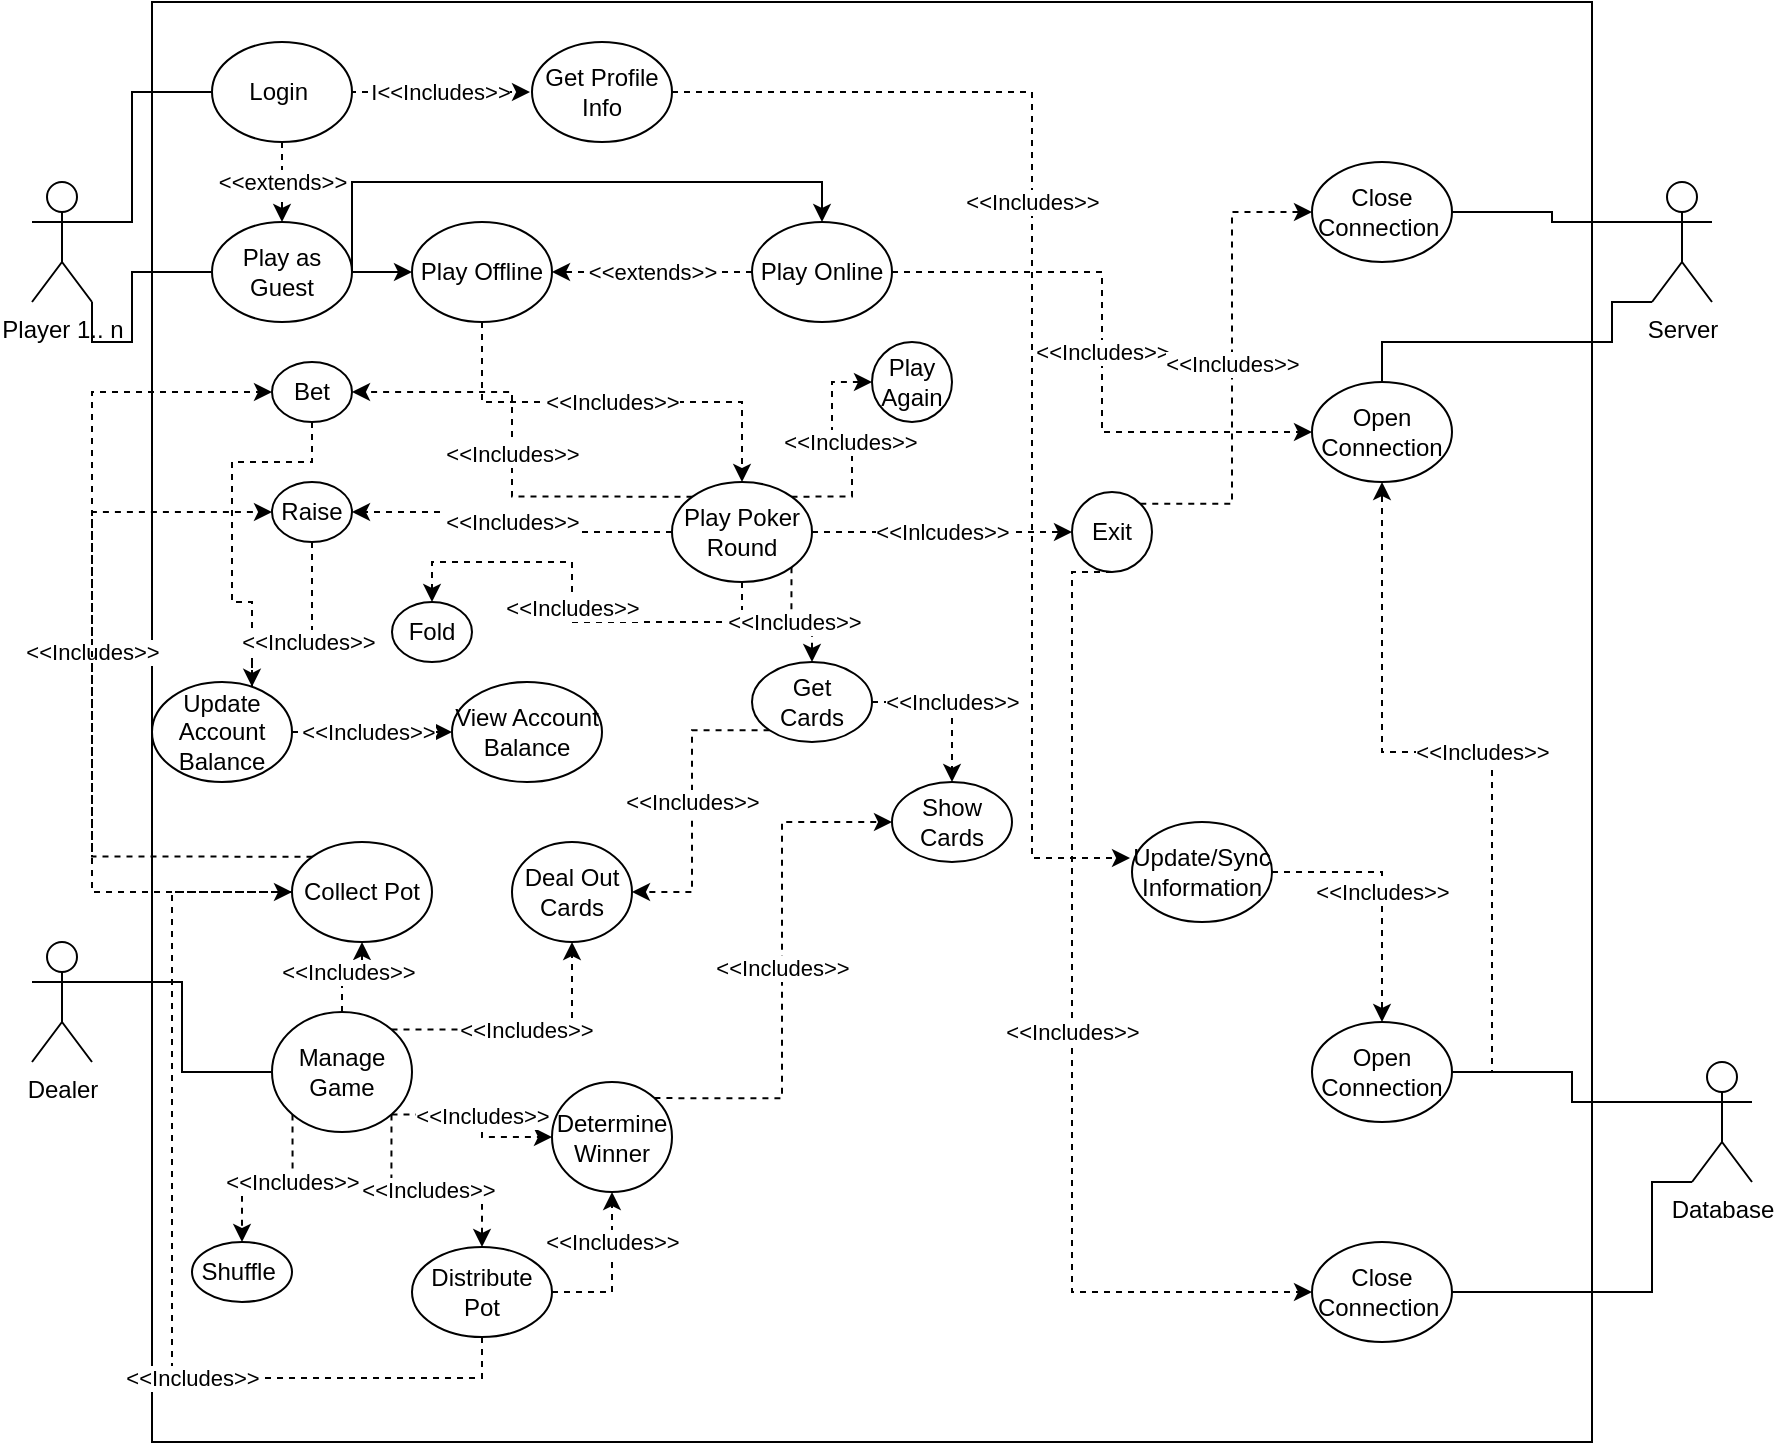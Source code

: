 <mxfile version="15.1.4" type="github">
  <diagram id="O6O2J_errK37iS46mLHn" name="Page-1">
    <mxGraphModel dx="1422" dy="794" grid="1" gridSize="10" guides="1" tooltips="1" connect="1" arrows="1" fold="1" page="1" pageScale="1" pageWidth="850" pageHeight="1100" math="0" shadow="0">
      <root>
        <mxCell id="0" />
        <mxCell id="1" parent="0" />
        <mxCell id="134Zh-T7caYlASl5vwI8-1" value="" style="whiteSpace=wrap;html=1;aspect=fixed;gradientColor=#ffffff;" vertex="1" parent="1">
          <mxGeometry x="80" y="30" width="720" height="720" as="geometry" />
        </mxCell>
        <mxCell id="134Zh-T7caYlASl5vwI8-24" style="edgeStyle=orthogonalEdgeStyle;rounded=0;orthogonalLoop=1;jettySize=auto;html=1;exitX=1;exitY=1;exitDx=0;exitDy=0;exitPerimeter=0;endArrow=none;endFill=0;" edge="1" parent="1" source="134Zh-T7caYlASl5vwI8-2" target="134Zh-T7caYlASl5vwI8-12">
          <mxGeometry relative="1" as="geometry">
            <Array as="points">
              <mxPoint x="50" y="200" />
              <mxPoint x="70" y="200" />
              <mxPoint x="70" y="165" />
            </Array>
          </mxGeometry>
        </mxCell>
        <mxCell id="134Zh-T7caYlASl5vwI8-25" style="edgeStyle=orthogonalEdgeStyle;rounded=0;orthogonalLoop=1;jettySize=auto;html=1;exitX=1;exitY=0.333;exitDx=0;exitDy=0;exitPerimeter=0;entryX=0;entryY=0.5;entryDx=0;entryDy=0;endArrow=none;endFill=0;" edge="1" parent="1" source="134Zh-T7caYlASl5vwI8-2" target="134Zh-T7caYlASl5vwI8-11">
          <mxGeometry relative="1" as="geometry">
            <Array as="points">
              <mxPoint x="70" y="140" />
              <mxPoint x="70" y="75" />
            </Array>
          </mxGeometry>
        </mxCell>
        <mxCell id="134Zh-T7caYlASl5vwI8-2" value="Player 1.. n" style="shape=umlActor;verticalLabelPosition=bottom;verticalAlign=top;html=1;outlineConnect=0;" vertex="1" parent="1">
          <mxGeometry x="20" y="120" width="30" height="60" as="geometry" />
        </mxCell>
        <mxCell id="134Zh-T7caYlASl5vwI8-60" style="edgeStyle=orthogonalEdgeStyle;rounded=0;orthogonalLoop=1;jettySize=auto;html=1;exitX=1;exitY=0.333;exitDx=0;exitDy=0;exitPerimeter=0;endArrow=none;endFill=0;" edge="1" parent="1" source="134Zh-T7caYlASl5vwI8-3" target="134Zh-T7caYlASl5vwI8-57">
          <mxGeometry relative="1" as="geometry" />
        </mxCell>
        <mxCell id="134Zh-T7caYlASl5vwI8-3" value="Dealer" style="shape=umlActor;verticalLabelPosition=bottom;verticalAlign=top;html=1;outlineConnect=0;" vertex="1" parent="1">
          <mxGeometry x="20" y="500" width="30" height="60" as="geometry" />
        </mxCell>
        <mxCell id="134Zh-T7caYlASl5vwI8-19" style="edgeStyle=orthogonalEdgeStyle;rounded=0;orthogonalLoop=1;jettySize=auto;html=1;exitX=0;exitY=1;exitDx=0;exitDy=0;exitPerimeter=0;endArrow=none;endFill=0;" edge="1" parent="1" source="134Zh-T7caYlASl5vwI8-4" target="134Zh-T7caYlASl5vwI8-6">
          <mxGeometry relative="1" as="geometry">
            <Array as="points">
              <mxPoint x="810" y="180" />
              <mxPoint x="810" y="200" />
              <mxPoint x="695" y="200" />
            </Array>
          </mxGeometry>
        </mxCell>
        <mxCell id="134Zh-T7caYlASl5vwI8-21" style="edgeStyle=orthogonalEdgeStyle;rounded=0;orthogonalLoop=1;jettySize=auto;html=1;exitX=0;exitY=0.333;exitDx=0;exitDy=0;exitPerimeter=0;endArrow=none;endFill=0;" edge="1" parent="1" source="134Zh-T7caYlASl5vwI8-4" target="134Zh-T7caYlASl5vwI8-7">
          <mxGeometry relative="1" as="geometry" />
        </mxCell>
        <mxCell id="134Zh-T7caYlASl5vwI8-4" value="Server" style="shape=umlActor;verticalLabelPosition=bottom;verticalAlign=top;html=1;outlineConnect=0;" vertex="1" parent="1">
          <mxGeometry x="830" y="120" width="30" height="60" as="geometry" />
        </mxCell>
        <mxCell id="134Zh-T7caYlASl5vwI8-22" style="edgeStyle=orthogonalEdgeStyle;rounded=0;orthogonalLoop=1;jettySize=auto;html=1;exitX=0;exitY=0.333;exitDx=0;exitDy=0;exitPerimeter=0;endArrow=none;endFill=0;" edge="1" parent="1" source="134Zh-T7caYlASl5vwI8-5" target="134Zh-T7caYlASl5vwI8-8">
          <mxGeometry relative="1" as="geometry" />
        </mxCell>
        <mxCell id="134Zh-T7caYlASl5vwI8-23" style="edgeStyle=orthogonalEdgeStyle;rounded=0;orthogonalLoop=1;jettySize=auto;html=1;exitX=0;exitY=1;exitDx=0;exitDy=0;exitPerimeter=0;entryX=1;entryY=0.5;entryDx=0;entryDy=0;endArrow=none;endFill=0;" edge="1" parent="1" source="134Zh-T7caYlASl5vwI8-5" target="134Zh-T7caYlASl5vwI8-10">
          <mxGeometry relative="1" as="geometry">
            <Array as="points">
              <mxPoint x="830" y="620" />
              <mxPoint x="830" y="675" />
            </Array>
          </mxGeometry>
        </mxCell>
        <mxCell id="134Zh-T7caYlASl5vwI8-5" value="Database" style="shape=umlActor;verticalLabelPosition=bottom;verticalAlign=top;html=1;outlineConnect=0;" vertex="1" parent="1">
          <mxGeometry x="850" y="560" width="30" height="60" as="geometry" />
        </mxCell>
        <mxCell id="134Zh-T7caYlASl5vwI8-6" value="Open Connection" style="ellipse;whiteSpace=wrap;html=1;" vertex="1" parent="1">
          <mxGeometry x="660" y="220" width="70" height="50" as="geometry" />
        </mxCell>
        <mxCell id="134Zh-T7caYlASl5vwI8-7" value="Close Connection&amp;nbsp;" style="ellipse;whiteSpace=wrap;html=1;" vertex="1" parent="1">
          <mxGeometry x="660" y="110" width="70" height="50" as="geometry" />
        </mxCell>
        <mxCell id="134Zh-T7caYlASl5vwI8-18" value="&amp;lt;&amp;lt;Includes&amp;gt;&amp;gt;" style="edgeStyle=orthogonalEdgeStyle;rounded=0;orthogonalLoop=1;jettySize=auto;html=1;dashed=1;exitX=1;exitY=0.5;exitDx=0;exitDy=0;" edge="1" parent="1" source="134Zh-T7caYlASl5vwI8-8" target="134Zh-T7caYlASl5vwI8-6">
          <mxGeometry relative="1" as="geometry" />
        </mxCell>
        <mxCell id="134Zh-T7caYlASl5vwI8-8" value="Open Connection" style="ellipse;whiteSpace=wrap;html=1;" vertex="1" parent="1">
          <mxGeometry x="660" y="540" width="70" height="50" as="geometry" />
        </mxCell>
        <mxCell id="134Zh-T7caYlASl5vwI8-16" value="&amp;lt;&amp;lt;Includes&amp;gt;&amp;gt;" style="edgeStyle=orthogonalEdgeStyle;rounded=0;orthogonalLoop=1;jettySize=auto;html=1;dashed=1;" edge="1" parent="1" source="134Zh-T7caYlASl5vwI8-9" target="134Zh-T7caYlASl5vwI8-8">
          <mxGeometry relative="1" as="geometry" />
        </mxCell>
        <mxCell id="134Zh-T7caYlASl5vwI8-9" value="Update/Sync Information" style="ellipse;whiteSpace=wrap;html=1;" vertex="1" parent="1">
          <mxGeometry x="570" y="440" width="70" height="50" as="geometry" />
        </mxCell>
        <mxCell id="134Zh-T7caYlASl5vwI8-10" value="Close Connection&amp;nbsp;" style="ellipse;whiteSpace=wrap;html=1;" vertex="1" parent="1">
          <mxGeometry x="660" y="650" width="70" height="50" as="geometry" />
        </mxCell>
        <mxCell id="134Zh-T7caYlASl5vwI8-14" value="I&amp;lt;&amp;lt;Includes&amp;gt;&amp;gt;" style="edgeStyle=orthogonalEdgeStyle;rounded=0;orthogonalLoop=1;jettySize=auto;html=1;exitX=1;exitY=0.5;exitDx=0;exitDy=0;dashed=1;" edge="1" parent="1">
          <mxGeometry relative="1" as="geometry">
            <mxPoint x="179" y="75" as="sourcePoint" />
            <mxPoint x="269" y="75" as="targetPoint" />
          </mxGeometry>
        </mxCell>
        <mxCell id="134Zh-T7caYlASl5vwI8-43" value="&amp;lt;&amp;lt;extends&amp;gt;&amp;gt;" style="edgeStyle=orthogonalEdgeStyle;rounded=0;orthogonalLoop=1;jettySize=auto;html=1;exitX=0.5;exitY=1;exitDx=0;exitDy=0;dashed=1;endArrow=classic;endFill=1;" edge="1" parent="1" source="134Zh-T7caYlASl5vwI8-11" target="134Zh-T7caYlASl5vwI8-12">
          <mxGeometry relative="1" as="geometry" />
        </mxCell>
        <mxCell id="134Zh-T7caYlASl5vwI8-11" value="Login&amp;nbsp;" style="ellipse;whiteSpace=wrap;html=1;" vertex="1" parent="1">
          <mxGeometry x="110" y="50" width="70" height="50" as="geometry" />
        </mxCell>
        <mxCell id="134Zh-T7caYlASl5vwI8-30" style="edgeStyle=orthogonalEdgeStyle;rounded=0;orthogonalLoop=1;jettySize=auto;html=1;exitX=1;exitY=0.5;exitDx=0;exitDy=0;endArrow=classic;endFill=1;" edge="1" parent="1" source="134Zh-T7caYlASl5vwI8-12" target="134Zh-T7caYlASl5vwI8-27">
          <mxGeometry relative="1" as="geometry" />
        </mxCell>
        <mxCell id="134Zh-T7caYlASl5vwI8-31" style="edgeStyle=orthogonalEdgeStyle;rounded=0;orthogonalLoop=1;jettySize=auto;html=1;exitX=1;exitY=0.5;exitDx=0;exitDy=0;entryX=0.5;entryY=0;entryDx=0;entryDy=0;endArrow=classic;endFill=1;" edge="1" parent="1" source="134Zh-T7caYlASl5vwI8-12" target="134Zh-T7caYlASl5vwI8-26">
          <mxGeometry relative="1" as="geometry">
            <Array as="points">
              <mxPoint x="180" y="120" />
              <mxPoint x="415" y="120" />
            </Array>
          </mxGeometry>
        </mxCell>
        <mxCell id="134Zh-T7caYlASl5vwI8-12" value="Play as Guest" style="ellipse;whiteSpace=wrap;html=1;" vertex="1" parent="1">
          <mxGeometry x="110" y="140" width="70" height="50" as="geometry" />
        </mxCell>
        <mxCell id="134Zh-T7caYlASl5vwI8-15" value="&amp;lt;&amp;lt;Includes&amp;gt;&amp;gt;" style="edgeStyle=orthogonalEdgeStyle;rounded=0;orthogonalLoop=1;jettySize=auto;html=1;entryX=-0.014;entryY=0.36;entryDx=0;entryDy=0;entryPerimeter=0;dashed=1;" edge="1" parent="1" source="134Zh-T7caYlASl5vwI8-13" target="134Zh-T7caYlASl5vwI8-9">
          <mxGeometry x="-0.232" relative="1" as="geometry">
            <Array as="points">
              <mxPoint x="520" y="75" />
              <mxPoint x="520" y="458" />
            </Array>
            <mxPoint as="offset" />
          </mxGeometry>
        </mxCell>
        <mxCell id="134Zh-T7caYlASl5vwI8-13" value="Get Profile Info" style="ellipse;whiteSpace=wrap;html=1;" vertex="1" parent="1">
          <mxGeometry x="270" y="50" width="70" height="50" as="geometry" />
        </mxCell>
        <mxCell id="134Zh-T7caYlASl5vwI8-28" value="&amp;lt;&amp;lt;extends&amp;gt;&amp;gt;" style="edgeStyle=orthogonalEdgeStyle;rounded=0;orthogonalLoop=1;jettySize=auto;html=1;exitX=0;exitY=0.5;exitDx=0;exitDy=0;entryX=1;entryY=0.5;entryDx=0;entryDy=0;endArrow=classic;endFill=1;dashed=1;" edge="1" parent="1" source="134Zh-T7caYlASl5vwI8-26" target="134Zh-T7caYlASl5vwI8-27">
          <mxGeometry relative="1" as="geometry" />
        </mxCell>
        <mxCell id="134Zh-T7caYlASl5vwI8-29" value="&amp;lt;&amp;lt;Includes&amp;gt;&amp;gt;" style="edgeStyle=orthogonalEdgeStyle;rounded=0;orthogonalLoop=1;jettySize=auto;html=1;entryX=0;entryY=0.5;entryDx=0;entryDy=0;dashed=1;endArrow=classic;endFill=1;" edge="1" parent="1" source="134Zh-T7caYlASl5vwI8-26" target="134Zh-T7caYlASl5vwI8-6">
          <mxGeometry relative="1" as="geometry" />
        </mxCell>
        <mxCell id="134Zh-T7caYlASl5vwI8-26" value="Play Online&lt;span style=&quot;color: rgba(0 , 0 , 0 , 0) ; font-family: monospace ; font-size: 0px&quot;&gt;%3CmxGraphModel%3E%3Croot%3E%3CmxCell%20id%3D%220%22%2F%3E%3CmxCell%20id%3D%221%22%20parent%3D%220%22%2F%3E%3CmxCell%20id%3D%222%22%20value%3D%22Play%20as%20Guest%22%20style%3D%22ellipse%3BwhiteSpace%3Dwrap%3Bhtml%3D1%3B%22%20vertex%3D%221%22%20parent%3D%221%22%3E%3CmxGeometry%20x%3D%22110%22%20y%3D%22140%22%20width%3D%2270%22%20height%3D%2250%22%20as%3D%22geometry%22%2F%3E%3C%2FmxCell%3E%3C%2Froot%3E%3C%2FmxGraphModel%3E&lt;/span&gt;" style="ellipse;whiteSpace=wrap;html=1;" vertex="1" parent="1">
          <mxGeometry x="380" y="140" width="70" height="50" as="geometry" />
        </mxCell>
        <mxCell id="134Zh-T7caYlASl5vwI8-40" value="&amp;lt;&amp;lt;Includes&amp;gt;&amp;gt;" style="edgeStyle=orthogonalEdgeStyle;rounded=0;orthogonalLoop=1;jettySize=auto;html=1;exitX=0.5;exitY=1;exitDx=0;exitDy=0;endArrow=classic;endFill=1;dashed=1;" edge="1" parent="1" source="134Zh-T7caYlASl5vwI8-27" target="134Zh-T7caYlASl5vwI8-35">
          <mxGeometry relative="1" as="geometry" />
        </mxCell>
        <mxCell id="134Zh-T7caYlASl5vwI8-27" value="Play Offline" style="ellipse;whiteSpace=wrap;html=1;" vertex="1" parent="1">
          <mxGeometry x="210" y="140" width="70" height="50" as="geometry" />
        </mxCell>
        <mxCell id="134Zh-T7caYlASl5vwI8-41" value="&amp;lt;&amp;lt;Includes&amp;gt;&amp;gt;" style="edgeStyle=orthogonalEdgeStyle;rounded=0;orthogonalLoop=1;jettySize=auto;html=1;exitX=0;exitY=0;exitDx=0;exitDy=0;entryX=1;entryY=0.5;entryDx=0;entryDy=0;dashed=1;endArrow=classic;endFill=1;" edge="1" parent="1" source="134Zh-T7caYlASl5vwI8-35" target="134Zh-T7caYlASl5vwI8-37">
          <mxGeometry relative="1" as="geometry" />
        </mxCell>
        <mxCell id="134Zh-T7caYlASl5vwI8-42" value="&amp;lt;&amp;lt;Includes&amp;gt;&amp;gt;" style="edgeStyle=orthogonalEdgeStyle;rounded=0;orthogonalLoop=1;jettySize=auto;html=1;exitX=0;exitY=0.5;exitDx=0;exitDy=0;entryX=1;entryY=0.5;entryDx=0;entryDy=0;dashed=1;endArrow=classic;endFill=1;" edge="1" parent="1" source="134Zh-T7caYlASl5vwI8-35" target="134Zh-T7caYlASl5vwI8-38">
          <mxGeometry relative="1" as="geometry" />
        </mxCell>
        <mxCell id="134Zh-T7caYlASl5vwI8-44" value="&amp;lt;&amp;lt;Includes&amp;gt;&amp;gt;" style="edgeStyle=orthogonalEdgeStyle;rounded=0;orthogonalLoop=1;jettySize=auto;html=1;exitX=0.5;exitY=1;exitDx=0;exitDy=0;dashed=1;endArrow=classic;endFill=1;" edge="1" parent="1" source="134Zh-T7caYlASl5vwI8-35" target="134Zh-T7caYlASl5vwI8-39">
          <mxGeometry relative="1" as="geometry" />
        </mxCell>
        <mxCell id="134Zh-T7caYlASl5vwI8-63" value="&amp;lt;&amp;lt;Includes&amp;gt;&amp;gt;" style="edgeStyle=orthogonalEdgeStyle;rounded=0;orthogonalLoop=1;jettySize=auto;html=1;exitX=1;exitY=1;exitDx=0;exitDy=0;dashed=1;endArrow=classic;endFill=1;" edge="1" parent="1" source="134Zh-T7caYlASl5vwI8-35" target="134Zh-T7caYlASl5vwI8-51">
          <mxGeometry relative="1" as="geometry" />
        </mxCell>
        <mxCell id="134Zh-T7caYlASl5vwI8-76" value="&amp;lt;&amp;lt;Includes&amp;gt;&amp;gt;" style="edgeStyle=orthogonalEdgeStyle;rounded=0;orthogonalLoop=1;jettySize=auto;html=1;exitX=1;exitY=0;exitDx=0;exitDy=0;entryX=0;entryY=0.5;entryDx=0;entryDy=0;dashed=1;endArrow=classic;endFill=1;" edge="1" parent="1" source="134Zh-T7caYlASl5vwI8-35" target="134Zh-T7caYlASl5vwI8-54">
          <mxGeometry relative="1" as="geometry" />
        </mxCell>
        <mxCell id="134Zh-T7caYlASl5vwI8-77" value="&amp;lt;&amp;lt;Inlcudes&amp;gt;&amp;gt;" style="edgeStyle=orthogonalEdgeStyle;rounded=0;orthogonalLoop=1;jettySize=auto;html=1;dashed=1;endArrow=classic;endFill=1;" edge="1" parent="1" source="134Zh-T7caYlASl5vwI8-35" target="134Zh-T7caYlASl5vwI8-55">
          <mxGeometry relative="1" as="geometry" />
        </mxCell>
        <mxCell id="134Zh-T7caYlASl5vwI8-35" value="Play Poker Round" style="ellipse;whiteSpace=wrap;html=1;gradientColor=#ffffff;" vertex="1" parent="1">
          <mxGeometry x="340" y="270" width="70" height="50" as="geometry" />
        </mxCell>
        <mxCell id="134Zh-T7caYlASl5vwI8-47" style="edgeStyle=orthogonalEdgeStyle;rounded=0;orthogonalLoop=1;jettySize=auto;html=1;exitX=0.5;exitY=1;exitDx=0;exitDy=0;entryX=0;entryY=0;entryDx=0;entryDy=0;dashed=1;endArrow=classic;endFill=1;" edge="1" parent="1" source="134Zh-T7caYlASl5vwI8-37" target="134Zh-T7caYlASl5vwI8-45">
          <mxGeometry relative="1" as="geometry">
            <Array as="points">
              <mxPoint x="120" y="260" />
              <mxPoint x="120" y="330" />
              <mxPoint x="130" y="330" />
            </Array>
          </mxGeometry>
        </mxCell>
        <mxCell id="134Zh-T7caYlASl5vwI8-37" value="Bet" style="ellipse;whiteSpace=wrap;html=1;gradientColor=#ffffff;" vertex="1" parent="1">
          <mxGeometry x="140" y="210" width="40" height="30" as="geometry" />
        </mxCell>
        <mxCell id="134Zh-T7caYlASl5vwI8-46" value="&amp;lt;&amp;lt;Includes&amp;gt;&amp;gt;" style="edgeStyle=orthogonalEdgeStyle;rounded=0;orthogonalLoop=1;jettySize=auto;html=1;exitX=0.5;exitY=1;exitDx=0;exitDy=0;dashed=1;endArrow=classic;endFill=1;" edge="1" parent="1" source="134Zh-T7caYlASl5vwI8-38" target="134Zh-T7caYlASl5vwI8-45">
          <mxGeometry x="0.021" relative="1" as="geometry">
            <Array as="points">
              <mxPoint x="160" y="350" />
              <mxPoint x="130" y="350" />
            </Array>
            <mxPoint as="offset" />
          </mxGeometry>
        </mxCell>
        <mxCell id="134Zh-T7caYlASl5vwI8-38" value="Raise" style="ellipse;whiteSpace=wrap;html=1;gradientColor=#ffffff;" vertex="1" parent="1">
          <mxGeometry x="140" y="270" width="40" height="30" as="geometry" />
        </mxCell>
        <mxCell id="134Zh-T7caYlASl5vwI8-39" value="Fold" style="ellipse;whiteSpace=wrap;html=1;gradientColor=#ffffff;" vertex="1" parent="1">
          <mxGeometry x="200" y="330" width="40" height="30" as="geometry" />
        </mxCell>
        <mxCell id="134Zh-T7caYlASl5vwI8-49" value="&amp;lt;&amp;lt;Includes&amp;gt;&amp;gt;" style="edgeStyle=orthogonalEdgeStyle;rounded=0;orthogonalLoop=1;jettySize=auto;html=1;exitX=1;exitY=0.5;exitDx=0;exitDy=0;dashed=1;endArrow=classic;endFill=1;" edge="1" parent="1" source="134Zh-T7caYlASl5vwI8-45" target="134Zh-T7caYlASl5vwI8-48">
          <mxGeometry x="-0.059" relative="1" as="geometry">
            <mxPoint as="offset" />
          </mxGeometry>
        </mxCell>
        <mxCell id="134Zh-T7caYlASl5vwI8-45" value="Update Account Balance" style="ellipse;whiteSpace=wrap;html=1;gradientColor=#ffffff;" vertex="1" parent="1">
          <mxGeometry x="80" y="370" width="70" height="50" as="geometry" />
        </mxCell>
        <mxCell id="134Zh-T7caYlASl5vwI8-48" value="View Account Balance" style="ellipse;whiteSpace=wrap;html=1;gradientColor=#ffffff;" vertex="1" parent="1">
          <mxGeometry x="230" y="370" width="75" height="50" as="geometry" />
        </mxCell>
        <mxCell id="134Zh-T7caYlASl5vwI8-50" value="Shuffle&amp;nbsp;" style="ellipse;whiteSpace=wrap;html=1;gradientColor=#ffffff;" vertex="1" parent="1">
          <mxGeometry x="100" y="650" width="50" height="30" as="geometry" />
        </mxCell>
        <mxCell id="134Zh-T7caYlASl5vwI8-64" value="&amp;lt;&amp;lt;Includes&amp;gt;&amp;gt;" style="edgeStyle=orthogonalEdgeStyle;rounded=0;orthogonalLoop=1;jettySize=auto;html=1;exitX=0;exitY=1;exitDx=0;exitDy=0;entryX=1;entryY=0.5;entryDx=0;entryDy=0;dashed=1;endArrow=classic;endFill=1;" edge="1" parent="1" source="134Zh-T7caYlASl5vwI8-51" target="134Zh-T7caYlASl5vwI8-58">
          <mxGeometry relative="1" as="geometry" />
        </mxCell>
        <mxCell id="134Zh-T7caYlASl5vwI8-65" value="&amp;lt;&amp;lt;Includes&amp;gt;&amp;gt;" style="edgeStyle=orthogonalEdgeStyle;rounded=0;orthogonalLoop=1;jettySize=auto;html=1;dashed=1;endArrow=classic;endFill=1;" edge="1" parent="1" source="134Zh-T7caYlASl5vwI8-51" target="134Zh-T7caYlASl5vwI8-56">
          <mxGeometry relative="1" as="geometry" />
        </mxCell>
        <mxCell id="134Zh-T7caYlASl5vwI8-51" value="Get&lt;br&gt;Cards" style="ellipse;whiteSpace=wrap;html=1;gradientColor=#ffffff;" vertex="1" parent="1">
          <mxGeometry x="380" y="360" width="60" height="40" as="geometry" />
        </mxCell>
        <mxCell id="134Zh-T7caYlASl5vwI8-54" value="Play Again" style="ellipse;whiteSpace=wrap;html=1;gradientColor=#ffffff;" vertex="1" parent="1">
          <mxGeometry x="440" y="200" width="40" height="40" as="geometry" />
        </mxCell>
        <mxCell id="134Zh-T7caYlASl5vwI8-78" value="&amp;lt;&amp;lt;Includes&amp;gt;&amp;gt;" style="edgeStyle=orthogonalEdgeStyle;rounded=0;orthogonalLoop=1;jettySize=auto;html=1;exitX=1;exitY=0;exitDx=0;exitDy=0;entryX=0;entryY=0.5;entryDx=0;entryDy=0;dashed=1;endArrow=classic;endFill=1;" edge="1" parent="1" source="134Zh-T7caYlASl5vwI8-55" target="134Zh-T7caYlASl5vwI8-7">
          <mxGeometry relative="1" as="geometry" />
        </mxCell>
        <mxCell id="134Zh-T7caYlASl5vwI8-79" value="&amp;lt;&amp;lt;Includes&amp;gt;&amp;gt;" style="edgeStyle=orthogonalEdgeStyle;rounded=0;orthogonalLoop=1;jettySize=auto;html=1;exitX=0.5;exitY=1;exitDx=0;exitDy=0;entryX=0;entryY=0.5;entryDx=0;entryDy=0;dashed=1;endArrow=classic;endFill=1;" edge="1" parent="1" source="134Zh-T7caYlASl5vwI8-55" target="134Zh-T7caYlASl5vwI8-10">
          <mxGeometry relative="1" as="geometry">
            <Array as="points">
              <mxPoint x="540" y="315" />
              <mxPoint x="540" y="675" />
            </Array>
          </mxGeometry>
        </mxCell>
        <mxCell id="134Zh-T7caYlASl5vwI8-55" value="Exit" style="ellipse;whiteSpace=wrap;html=1;gradientColor=#ffffff;" vertex="1" parent="1">
          <mxGeometry x="540" y="275" width="40" height="40" as="geometry" />
        </mxCell>
        <mxCell id="134Zh-T7caYlASl5vwI8-56" value="Show Cards" style="ellipse;whiteSpace=wrap;html=1;gradientColor=#ffffff;" vertex="1" parent="1">
          <mxGeometry x="450" y="420" width="60" height="40" as="geometry" />
        </mxCell>
        <mxCell id="134Zh-T7caYlASl5vwI8-61" value="&amp;lt;&amp;lt;Includes&amp;gt;&amp;gt;" style="edgeStyle=orthogonalEdgeStyle;rounded=0;orthogonalLoop=1;jettySize=auto;html=1;exitX=1;exitY=0;exitDx=0;exitDy=0;endArrow=classic;endFill=1;dashed=1;" edge="1" parent="1" source="134Zh-T7caYlASl5vwI8-57" target="134Zh-T7caYlASl5vwI8-58">
          <mxGeometry relative="1" as="geometry" />
        </mxCell>
        <mxCell id="134Zh-T7caYlASl5vwI8-62" value="&amp;lt;&amp;lt;Includes&amp;gt;&amp;gt;" style="edgeStyle=orthogonalEdgeStyle;rounded=0;orthogonalLoop=1;jettySize=auto;html=1;exitX=0;exitY=1;exitDx=0;exitDy=0;dashed=1;endArrow=classic;endFill=1;" edge="1" parent="1" source="134Zh-T7caYlASl5vwI8-57" target="134Zh-T7caYlASl5vwI8-50">
          <mxGeometry x="-0.234" relative="1" as="geometry">
            <mxPoint as="offset" />
          </mxGeometry>
        </mxCell>
        <mxCell id="134Zh-T7caYlASl5vwI8-66" value="&amp;lt;&amp;lt;Includes&amp;gt;&amp;gt;" style="edgeStyle=orthogonalEdgeStyle;rounded=0;orthogonalLoop=1;jettySize=auto;html=1;exitX=1;exitY=1;exitDx=0;exitDy=0;entryX=0;entryY=0.5;entryDx=0;entryDy=0;dashed=1;endArrow=classic;endFill=1;" edge="1" parent="1" source="134Zh-T7caYlASl5vwI8-57" target="134Zh-T7caYlASl5vwI8-59">
          <mxGeometry relative="1" as="geometry" />
        </mxCell>
        <mxCell id="134Zh-T7caYlASl5vwI8-69" value="&amp;lt;&amp;lt;Includes&amp;gt;&amp;gt;" style="edgeStyle=orthogonalEdgeStyle;rounded=0;orthogonalLoop=1;jettySize=auto;html=1;exitX=0.5;exitY=0;exitDx=0;exitDy=0;dashed=1;endArrow=classic;endFill=1;" edge="1" parent="1" source="134Zh-T7caYlASl5vwI8-57" target="134Zh-T7caYlASl5vwI8-68">
          <mxGeometry relative="1" as="geometry" />
        </mxCell>
        <mxCell id="134Zh-T7caYlASl5vwI8-73" value="&amp;lt;&amp;lt;Includes&amp;gt;&amp;gt;" style="edgeStyle=orthogonalEdgeStyle;rounded=0;orthogonalLoop=1;jettySize=auto;html=1;exitX=1;exitY=1;exitDx=0;exitDy=0;dashed=1;endArrow=classic;endFill=1;" edge="1" parent="1" source="134Zh-T7caYlASl5vwI8-57" target="134Zh-T7caYlASl5vwI8-72">
          <mxGeometry relative="1" as="geometry" />
        </mxCell>
        <mxCell id="134Zh-T7caYlASl5vwI8-57" value="Manage Game" style="ellipse;whiteSpace=wrap;html=1;gradientColor=#ffffff;" vertex="1" parent="1">
          <mxGeometry x="140" y="535" width="70" height="60" as="geometry" />
        </mxCell>
        <mxCell id="134Zh-T7caYlASl5vwI8-58" value="Deal Out Cards" style="ellipse;whiteSpace=wrap;html=1;gradientColor=#ffffff;" vertex="1" parent="1">
          <mxGeometry x="260" y="450" width="60" height="50" as="geometry" />
        </mxCell>
        <mxCell id="134Zh-T7caYlASl5vwI8-67" value="&amp;lt;&amp;lt;Includes&amp;gt;&amp;gt;" style="edgeStyle=orthogonalEdgeStyle;rounded=0;orthogonalLoop=1;jettySize=auto;html=1;exitX=1;exitY=0;exitDx=0;exitDy=0;entryX=0;entryY=0.5;entryDx=0;entryDy=0;dashed=1;endArrow=classic;endFill=1;" edge="1" parent="1" source="134Zh-T7caYlASl5vwI8-59" target="134Zh-T7caYlASl5vwI8-56">
          <mxGeometry relative="1" as="geometry" />
        </mxCell>
        <mxCell id="134Zh-T7caYlASl5vwI8-59" value="Determine Winner" style="ellipse;whiteSpace=wrap;html=1;gradientColor=#ffffff;" vertex="1" parent="1">
          <mxGeometry x="280" y="570" width="60" height="55" as="geometry" />
        </mxCell>
        <mxCell id="134Zh-T7caYlASl5vwI8-70" value="&amp;lt;&amp;lt;Includes&amp;gt;&amp;gt;" style="edgeStyle=orthogonalEdgeStyle;rounded=0;orthogonalLoop=1;jettySize=auto;html=1;entryX=0;entryY=0.5;entryDx=0;entryDy=0;dashed=1;endArrow=classic;endFill=1;" edge="1" parent="1" source="134Zh-T7caYlASl5vwI8-68" target="134Zh-T7caYlASl5vwI8-37">
          <mxGeometry relative="1" as="geometry">
            <Array as="points">
              <mxPoint x="50" y="475" />
              <mxPoint x="50" y="225" />
            </Array>
          </mxGeometry>
        </mxCell>
        <mxCell id="134Zh-T7caYlASl5vwI8-71" style="edgeStyle=orthogonalEdgeStyle;rounded=0;orthogonalLoop=1;jettySize=auto;html=1;exitX=0;exitY=0;exitDx=0;exitDy=0;entryX=0;entryY=0.5;entryDx=0;entryDy=0;dashed=1;endArrow=classic;endFill=1;" edge="1" parent="1" source="134Zh-T7caYlASl5vwI8-68" target="134Zh-T7caYlASl5vwI8-38">
          <mxGeometry relative="1" as="geometry">
            <Array as="points">
              <mxPoint x="50" y="457" />
              <mxPoint x="50" y="285" />
            </Array>
          </mxGeometry>
        </mxCell>
        <mxCell id="134Zh-T7caYlASl5vwI8-68" value="Collect Pot" style="ellipse;whiteSpace=wrap;html=1;gradientColor=#ffffff;" vertex="1" parent="1">
          <mxGeometry x="150" y="450" width="70" height="50" as="geometry" />
        </mxCell>
        <mxCell id="134Zh-T7caYlASl5vwI8-74" value="&amp;lt;&amp;lt;Includes&amp;gt;&amp;gt;" style="edgeStyle=orthogonalEdgeStyle;rounded=0;orthogonalLoop=1;jettySize=auto;html=1;exitX=1;exitY=0.5;exitDx=0;exitDy=0;entryX=0.5;entryY=1;entryDx=0;entryDy=0;dashed=1;endArrow=classic;endFill=1;" edge="1" parent="1" source="134Zh-T7caYlASl5vwI8-72" target="134Zh-T7caYlASl5vwI8-59">
          <mxGeometry x="0.375" relative="1" as="geometry">
            <mxPoint as="offset" />
          </mxGeometry>
        </mxCell>
        <mxCell id="134Zh-T7caYlASl5vwI8-75" value="&amp;lt;&amp;lt;Includes&amp;gt;&amp;gt;" style="edgeStyle=orthogonalEdgeStyle;rounded=0;orthogonalLoop=1;jettySize=auto;html=1;exitX=0.5;exitY=1;exitDx=0;exitDy=0;entryX=0;entryY=0.5;entryDx=0;entryDy=0;dashed=1;endArrow=classic;endFill=1;" edge="1" parent="1" source="134Zh-T7caYlASl5vwI8-72" target="134Zh-T7caYlASl5vwI8-68">
          <mxGeometry x="-0.308" relative="1" as="geometry">
            <Array as="points">
              <mxPoint x="245" y="718" />
              <mxPoint x="90" y="718" />
              <mxPoint x="90" y="475" />
            </Array>
            <mxPoint as="offset" />
          </mxGeometry>
        </mxCell>
        <mxCell id="134Zh-T7caYlASl5vwI8-72" value="Distribute Pot" style="ellipse;whiteSpace=wrap;html=1;gradientColor=#ffffff;" vertex="1" parent="1">
          <mxGeometry x="210" y="652.5" width="70" height="45" as="geometry" />
        </mxCell>
      </root>
    </mxGraphModel>
  </diagram>
</mxfile>
